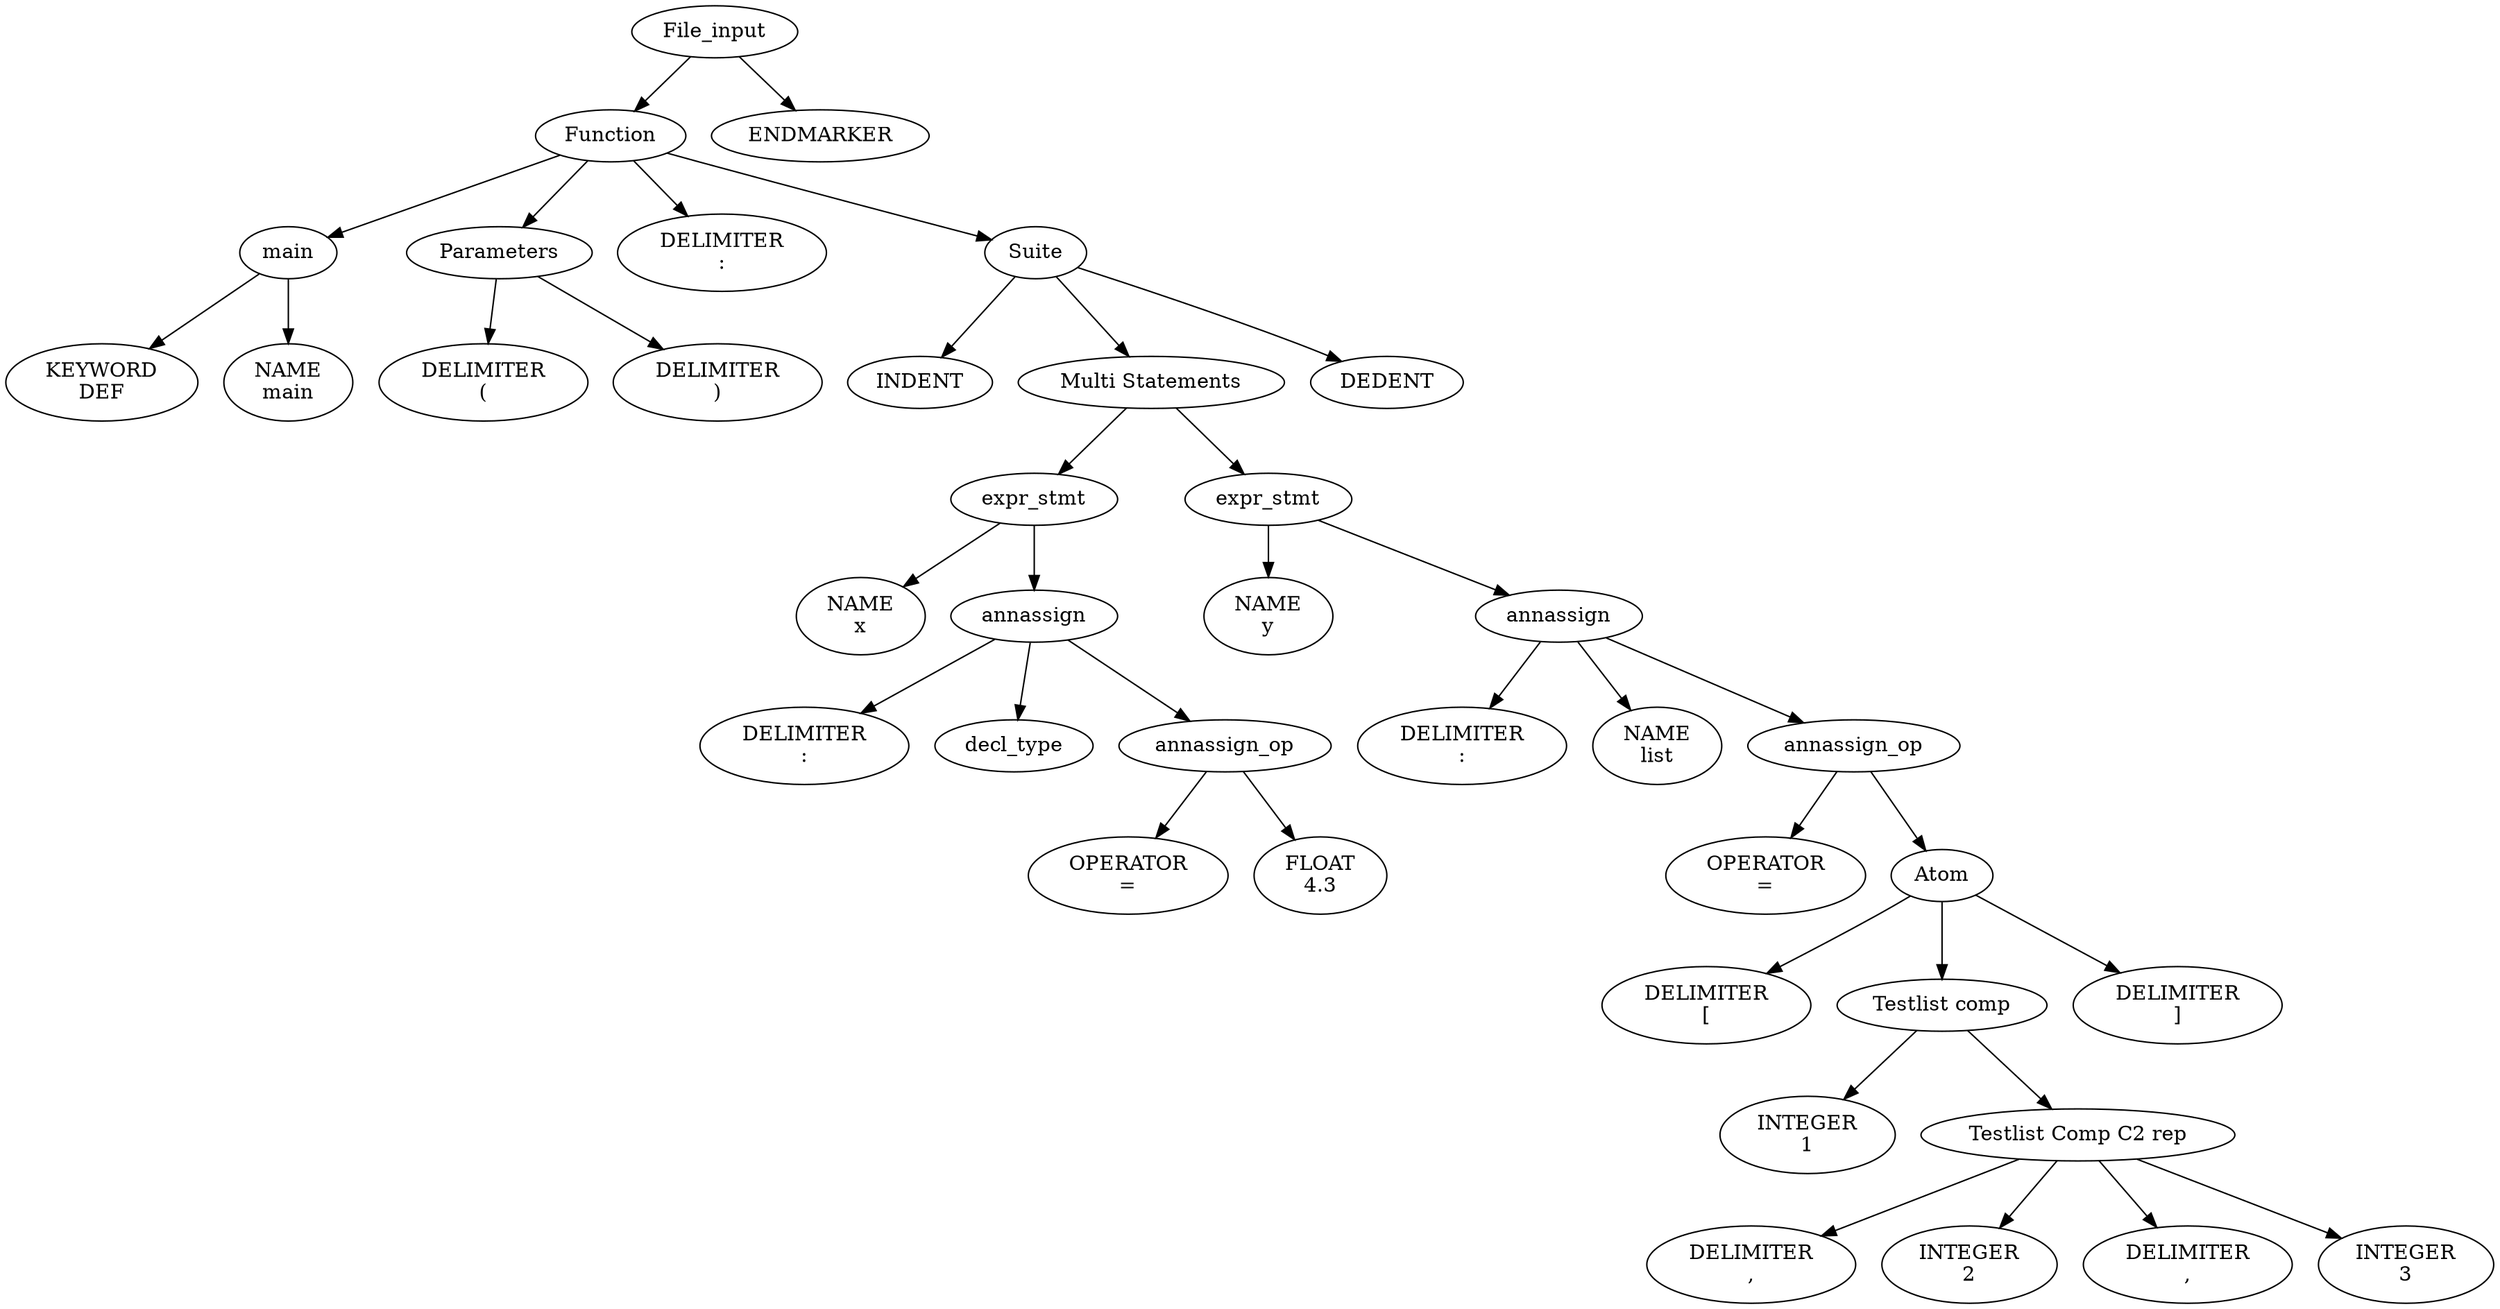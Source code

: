 digraph parse_tree {
"0x11de05b30" [label="File_input"];
"0x11de05b30" -> "0x11df064e0";
"0x11df064e0" [label="Function"];
"0x11df064e0" -> "0x11df04230";
"0x11df04230" [label="main"];
"0x11df04230" -> "0x11df040d0";
"0x11df040d0" [label="KEYWORD
DEF"];
"0x11df04230" -> "0x11df04180";
"0x11df04180" [label="NAME
main"];
"0x11df064e0" -> "0x11df045c0";
"0x11df045c0" [label="Parameters"];
"0x11df045c0" -> "0x11df04460";
"0x11df04460" [label="DELIMITER
("];
"0x11df045c0" -> "0x11df04510";
"0x11df04510" [label="DELIMITER
)"];
"0x11df064e0" -> "0x11df04690";
"0x11df04690" [label="DELIMITER
:"];
"0x11df064e0" -> "0x11df06400";
"0x11df06400" [label="Suite"];
"0x11df06400" -> "0x11df047f0";
"0x11df047f0" [label="INDENT"];
"0x11df06400" -> "0x11df06280";
"0x11df06280" [label="Multi Statements"];
"0x11df06280" -> "0x11df04f10";
"0x11df04f10" [label="expr_stmt"];
"0x11df04f10" -> "0x11df048a0";
"0x11df048a0" [label="NAME
x"];
"0x11df04f10" -> "0x11df04e30";
"0x11df04e30" [label="annassign"];
"0x11df04e30" -> "0x11df04950";
"0x11df04950" [label="DELIMITER
:"];
"0x11df04e30" -> "0x11df04b60";
"0x11df04b60" [label="decl_type"];
"0x11df04e30" -> "0x11df04d70";
"0x11df04d70" [label="annassign_op"];
"0x11df04d70" -> "0x11df04ab0";
"0x11df04ab0" [label="OPERATOR
="];
"0x11df04d70" -> "0x11df04c10";
"0x11df04c10" [label="FLOAT
4.3"];
"0x11df06280" -> "0x11df061d0";
"0x11df061d0" [label="expr_stmt"];
"0x11df061d0" -> "0x11df05140";
"0x11df05140" [label="NAME
y"];
"0x11df061d0" -> "0x11df05f80";
"0x11df05f80" [label="annassign"];
"0x11df05f80" -> "0x11df051f0";
"0x11df051f0" [label="DELIMITER
:"];
"0x11df05f80" -> "0x11df052a0";
"0x11df052a0" [label="NAME
list"];
"0x11df05f80" -> "0x11df05ed0";
"0x11df05ed0" [label="annassign_op"];
"0x11df05ed0" -> "0x11df05560";
"0x11df05560" [label="OPERATOR
="];
"0x11df05ed0" -> "0x11df05d40";
"0x11df05d40" [label="Atom"];
"0x11df05d40" -> "0x11df05610";
"0x11df05610" [label="DELIMITER
["];
"0x11df05d40" -> "0x11df05c90";
"0x11df05c90" [label="Testlist comp"];
"0x11df05c90" -> "0x11df056c0";
"0x11df056c0" [label="INTEGER
1"];
"0x11df05c90" -> "0x11df05bb0";
"0x11df05bb0" [label="Testlist Comp C2 rep"];
"0x11df05bb0" -> "0x11df05770";
"0x11df05770" [label="DELIMITER
,"];
"0x11df05bb0" -> "0x11df05820";
"0x11df05820" [label="INTEGER
2"];
"0x11df05bb0" -> "0x11df058d0";
"0x11df058d0" [label="DELIMITER
,"];
"0x11df05bb0" -> "0x11df05a50";
"0x11df05a50" [label="INTEGER
3"];
"0x11df05d40" -> "0x11df05b00";
"0x11df05b00" [label="DELIMITER
]"];
"0x11df06400" -> "0x11df06350";
"0x11df06350" [label="DEDENT"];
"0x11de05b30" -> "0x11df065b0";
"0x11df065b0" [label="ENDMARKER"];
}
